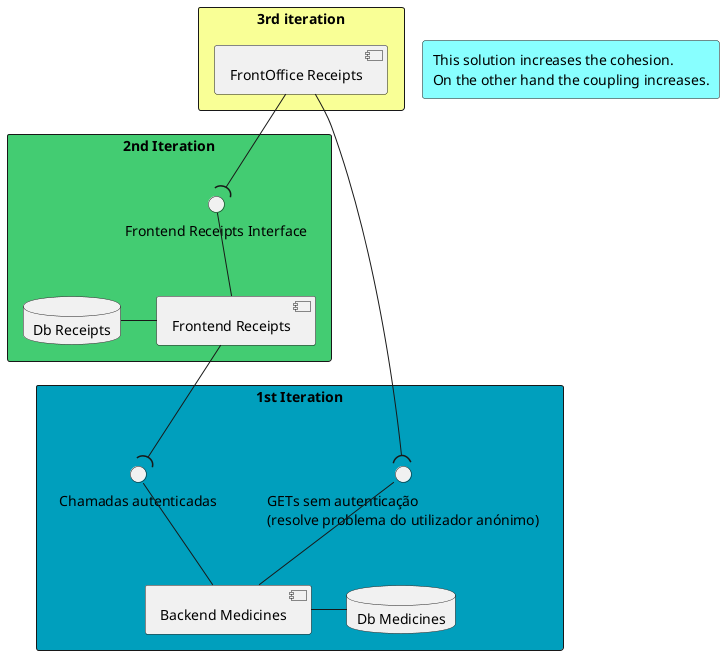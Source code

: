 @startuml logical_view_proposal_01
skinparam componentStyle uml2

rectangle "This solution increases the cohesion.\nOn the other hand the coupling increases." #88FFFF

rectangle "3rd iteration" #f9ff96 {
    component [FrontOffice Receipts] as FO
}

rectangle "2nd Iteration" #43CC72 {
    () "Frontend Receipts Interface" as FERI
    component [Frontend Receipts] as FER
    database "Db Receipts" as DBR

    FERI -- FER
    DBR - FER
}

rectangle "1st Iteration" #009FBD {
    () "Chamadas autenticadas" as BEMI
    () "GETs sem autenticação\n(resolve problema do utilizador anónimo)" as BEMI2
    component [Backend Medicines] as BEM
    database "Db Medicines" as DBM

    BEMI -- BEM
    BEMI2 -- BEM
    BEM - DBM
}

FO --( FERI
FO --( BEMI2
FER --( BEMI

@enduml